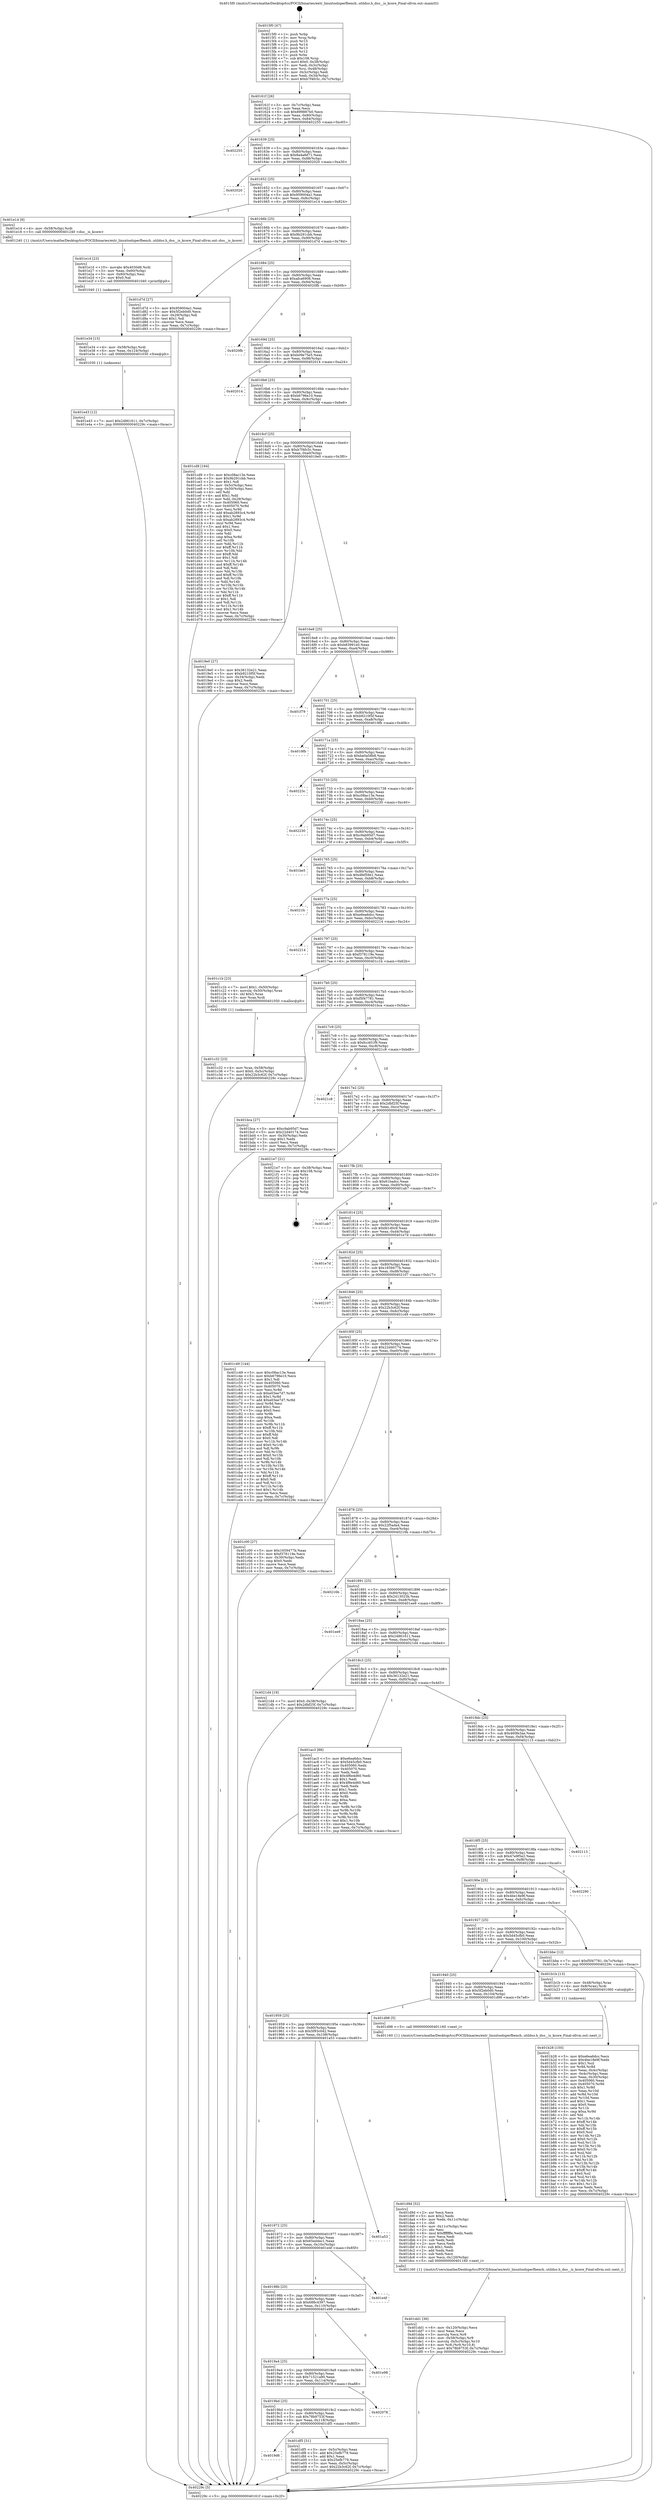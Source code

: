 digraph "0x4015f0" {
  label = "0x4015f0 (/mnt/c/Users/mathe/Desktop/tcc/POCII/binaries/extr_linuxtoolsperfbench..utildso.h_dso__is_kcore_Final-ollvm.out::main(0))"
  labelloc = "t"
  node[shape=record]

  Entry [label="",width=0.3,height=0.3,shape=circle,fillcolor=black,style=filled]
  "0x40161f" [label="{
     0x40161f [26]\l
     | [instrs]\l
     &nbsp;&nbsp;0x40161f \<+3\>: mov -0x7c(%rbp),%eax\l
     &nbsp;&nbsp;0x401622 \<+2\>: mov %eax,%ecx\l
     &nbsp;&nbsp;0x401624 \<+6\>: sub $0x899887b0,%ecx\l
     &nbsp;&nbsp;0x40162a \<+3\>: mov %eax,-0x80(%rbp)\l
     &nbsp;&nbsp;0x40162d \<+6\>: mov %ecx,-0x84(%rbp)\l
     &nbsp;&nbsp;0x401633 \<+6\>: je 0000000000402255 \<main+0xc65\>\l
  }"]
  "0x402255" [label="{
     0x402255\l
  }", style=dashed]
  "0x401639" [label="{
     0x401639 [25]\l
     | [instrs]\l
     &nbsp;&nbsp;0x401639 \<+5\>: jmp 000000000040163e \<main+0x4e\>\l
     &nbsp;&nbsp;0x40163e \<+3\>: mov -0x80(%rbp),%eax\l
     &nbsp;&nbsp;0x401641 \<+5\>: sub $0x8a4a8d71,%eax\l
     &nbsp;&nbsp;0x401646 \<+6\>: mov %eax,-0x88(%rbp)\l
     &nbsp;&nbsp;0x40164c \<+6\>: je 0000000000402020 \<main+0xa30\>\l
  }"]
  Exit [label="",width=0.3,height=0.3,shape=circle,fillcolor=black,style=filled,peripheries=2]
  "0x402020" [label="{
     0x402020\l
  }", style=dashed]
  "0x401652" [label="{
     0x401652 [25]\l
     | [instrs]\l
     &nbsp;&nbsp;0x401652 \<+5\>: jmp 0000000000401657 \<main+0x67\>\l
     &nbsp;&nbsp;0x401657 \<+3\>: mov -0x80(%rbp),%eax\l
     &nbsp;&nbsp;0x40165a \<+5\>: sub $0x959004a1,%eax\l
     &nbsp;&nbsp;0x40165f \<+6\>: mov %eax,-0x8c(%rbp)\l
     &nbsp;&nbsp;0x401665 \<+6\>: je 0000000000401e14 \<main+0x824\>\l
  }"]
  "0x401e43" [label="{
     0x401e43 [12]\l
     | [instrs]\l
     &nbsp;&nbsp;0x401e43 \<+7\>: movl $0x24861611,-0x7c(%rbp)\l
     &nbsp;&nbsp;0x401e4a \<+5\>: jmp 000000000040229c \<main+0xcac\>\l
  }"]
  "0x401e14" [label="{
     0x401e14 [9]\l
     | [instrs]\l
     &nbsp;&nbsp;0x401e14 \<+4\>: mov -0x58(%rbp),%rdi\l
     &nbsp;&nbsp;0x401e18 \<+5\>: call 0000000000401240 \<dso__is_kcore\>\l
     | [calls]\l
     &nbsp;&nbsp;0x401240 \{1\} (/mnt/c/Users/mathe/Desktop/tcc/POCII/binaries/extr_linuxtoolsperfbench..utildso.h_dso__is_kcore_Final-ollvm.out::dso__is_kcore)\l
  }"]
  "0x40166b" [label="{
     0x40166b [25]\l
     | [instrs]\l
     &nbsp;&nbsp;0x40166b \<+5\>: jmp 0000000000401670 \<main+0x80\>\l
     &nbsp;&nbsp;0x401670 \<+3\>: mov -0x80(%rbp),%eax\l
     &nbsp;&nbsp;0x401673 \<+5\>: sub $0x9b291cbb,%eax\l
     &nbsp;&nbsp;0x401678 \<+6\>: mov %eax,-0x90(%rbp)\l
     &nbsp;&nbsp;0x40167e \<+6\>: je 0000000000401d7d \<main+0x78d\>\l
  }"]
  "0x401e34" [label="{
     0x401e34 [15]\l
     | [instrs]\l
     &nbsp;&nbsp;0x401e34 \<+4\>: mov -0x58(%rbp),%rdi\l
     &nbsp;&nbsp;0x401e38 \<+6\>: mov %eax,-0x124(%rbp)\l
     &nbsp;&nbsp;0x401e3e \<+5\>: call 0000000000401030 \<free@plt\>\l
     | [calls]\l
     &nbsp;&nbsp;0x401030 \{1\} (unknown)\l
  }"]
  "0x401d7d" [label="{
     0x401d7d [27]\l
     | [instrs]\l
     &nbsp;&nbsp;0x401d7d \<+5\>: mov $0x959004a1,%eax\l
     &nbsp;&nbsp;0x401d82 \<+5\>: mov $0x5f2eb0d0,%ecx\l
     &nbsp;&nbsp;0x401d87 \<+3\>: mov -0x29(%rbp),%dl\l
     &nbsp;&nbsp;0x401d8a \<+3\>: test $0x1,%dl\l
     &nbsp;&nbsp;0x401d8d \<+3\>: cmovne %ecx,%eax\l
     &nbsp;&nbsp;0x401d90 \<+3\>: mov %eax,-0x7c(%rbp)\l
     &nbsp;&nbsp;0x401d93 \<+5\>: jmp 000000000040229c \<main+0xcac\>\l
  }"]
  "0x401684" [label="{
     0x401684 [25]\l
     | [instrs]\l
     &nbsp;&nbsp;0x401684 \<+5\>: jmp 0000000000401689 \<main+0x99\>\l
     &nbsp;&nbsp;0x401689 \<+3\>: mov -0x80(%rbp),%eax\l
     &nbsp;&nbsp;0x40168c \<+5\>: sub $0xafca6908,%eax\l
     &nbsp;&nbsp;0x401691 \<+6\>: mov %eax,-0x94(%rbp)\l
     &nbsp;&nbsp;0x401697 \<+6\>: je 00000000004020fb \<main+0xb0b\>\l
  }"]
  "0x401e1d" [label="{
     0x401e1d [23]\l
     | [instrs]\l
     &nbsp;&nbsp;0x401e1d \<+10\>: movabs $0x4030d6,%rdi\l
     &nbsp;&nbsp;0x401e27 \<+3\>: mov %eax,-0x60(%rbp)\l
     &nbsp;&nbsp;0x401e2a \<+3\>: mov -0x60(%rbp),%esi\l
     &nbsp;&nbsp;0x401e2d \<+2\>: mov $0x0,%al\l
     &nbsp;&nbsp;0x401e2f \<+5\>: call 0000000000401040 \<printf@plt\>\l
     | [calls]\l
     &nbsp;&nbsp;0x401040 \{1\} (unknown)\l
  }"]
  "0x4020fb" [label="{
     0x4020fb\l
  }", style=dashed]
  "0x40169d" [label="{
     0x40169d [25]\l
     | [instrs]\l
     &nbsp;&nbsp;0x40169d \<+5\>: jmp 00000000004016a2 \<main+0xb2\>\l
     &nbsp;&nbsp;0x4016a2 \<+3\>: mov -0x80(%rbp),%eax\l
     &nbsp;&nbsp;0x4016a5 \<+5\>: sub $0xb09e75e5,%eax\l
     &nbsp;&nbsp;0x4016aa \<+6\>: mov %eax,-0x98(%rbp)\l
     &nbsp;&nbsp;0x4016b0 \<+6\>: je 0000000000402014 \<main+0xa24\>\l
  }"]
  "0x4019d6" [label="{
     0x4019d6\l
  }", style=dashed]
  "0x402014" [label="{
     0x402014\l
  }", style=dashed]
  "0x4016b6" [label="{
     0x4016b6 [25]\l
     | [instrs]\l
     &nbsp;&nbsp;0x4016b6 \<+5\>: jmp 00000000004016bb \<main+0xcb\>\l
     &nbsp;&nbsp;0x4016bb \<+3\>: mov -0x80(%rbp),%eax\l
     &nbsp;&nbsp;0x4016be \<+5\>: sub $0xb6796e10,%eax\l
     &nbsp;&nbsp;0x4016c3 \<+6\>: mov %eax,-0x9c(%rbp)\l
     &nbsp;&nbsp;0x4016c9 \<+6\>: je 0000000000401cd9 \<main+0x6e9\>\l
  }"]
  "0x401df5" [label="{
     0x401df5 [31]\l
     | [instrs]\l
     &nbsp;&nbsp;0x401df5 \<+3\>: mov -0x5c(%rbp),%eax\l
     &nbsp;&nbsp;0x401df8 \<+5\>: add $0x25efb779,%eax\l
     &nbsp;&nbsp;0x401dfd \<+3\>: add $0x1,%eax\l
     &nbsp;&nbsp;0x401e00 \<+5\>: sub $0x25efb779,%eax\l
     &nbsp;&nbsp;0x401e05 \<+3\>: mov %eax,-0x5c(%rbp)\l
     &nbsp;&nbsp;0x401e08 \<+7\>: movl $0x22b3c62f,-0x7c(%rbp)\l
     &nbsp;&nbsp;0x401e0f \<+5\>: jmp 000000000040229c \<main+0xcac\>\l
  }"]
  "0x401cd9" [label="{
     0x401cd9 [164]\l
     | [instrs]\l
     &nbsp;&nbsp;0x401cd9 \<+5\>: mov $0xc08ac13e,%eax\l
     &nbsp;&nbsp;0x401cde \<+5\>: mov $0x9b291cbb,%ecx\l
     &nbsp;&nbsp;0x401ce3 \<+2\>: mov $0x1,%dl\l
     &nbsp;&nbsp;0x401ce5 \<+3\>: mov -0x5c(%rbp),%esi\l
     &nbsp;&nbsp;0x401ce8 \<+3\>: cmp -0x50(%rbp),%esi\l
     &nbsp;&nbsp;0x401ceb \<+4\>: setl %dil\l
     &nbsp;&nbsp;0x401cef \<+4\>: and $0x1,%dil\l
     &nbsp;&nbsp;0x401cf3 \<+4\>: mov %dil,-0x29(%rbp)\l
     &nbsp;&nbsp;0x401cf7 \<+7\>: mov 0x405060,%esi\l
     &nbsp;&nbsp;0x401cfe \<+8\>: mov 0x405070,%r8d\l
     &nbsp;&nbsp;0x401d06 \<+3\>: mov %esi,%r9d\l
     &nbsp;&nbsp;0x401d09 \<+7\>: add $0xab2893c4,%r9d\l
     &nbsp;&nbsp;0x401d10 \<+4\>: sub $0x1,%r9d\l
     &nbsp;&nbsp;0x401d14 \<+7\>: sub $0xab2893c4,%r9d\l
     &nbsp;&nbsp;0x401d1b \<+4\>: imul %r9d,%esi\l
     &nbsp;&nbsp;0x401d1f \<+3\>: and $0x1,%esi\l
     &nbsp;&nbsp;0x401d22 \<+3\>: cmp $0x0,%esi\l
     &nbsp;&nbsp;0x401d25 \<+4\>: sete %dil\l
     &nbsp;&nbsp;0x401d29 \<+4\>: cmp $0xa,%r8d\l
     &nbsp;&nbsp;0x401d2d \<+4\>: setl %r10b\l
     &nbsp;&nbsp;0x401d31 \<+3\>: mov %dil,%r11b\l
     &nbsp;&nbsp;0x401d34 \<+4\>: xor $0xff,%r11b\l
     &nbsp;&nbsp;0x401d38 \<+3\>: mov %r10b,%bl\l
     &nbsp;&nbsp;0x401d3b \<+3\>: xor $0xff,%bl\l
     &nbsp;&nbsp;0x401d3e \<+3\>: xor $0x1,%dl\l
     &nbsp;&nbsp;0x401d41 \<+3\>: mov %r11b,%r14b\l
     &nbsp;&nbsp;0x401d44 \<+4\>: and $0xff,%r14b\l
     &nbsp;&nbsp;0x401d48 \<+3\>: and %dl,%dil\l
     &nbsp;&nbsp;0x401d4b \<+3\>: mov %bl,%r15b\l
     &nbsp;&nbsp;0x401d4e \<+4\>: and $0xff,%r15b\l
     &nbsp;&nbsp;0x401d52 \<+3\>: and %dl,%r10b\l
     &nbsp;&nbsp;0x401d55 \<+3\>: or %dil,%r14b\l
     &nbsp;&nbsp;0x401d58 \<+3\>: or %r10b,%r15b\l
     &nbsp;&nbsp;0x401d5b \<+3\>: xor %r15b,%r14b\l
     &nbsp;&nbsp;0x401d5e \<+3\>: or %bl,%r11b\l
     &nbsp;&nbsp;0x401d61 \<+4\>: xor $0xff,%r11b\l
     &nbsp;&nbsp;0x401d65 \<+3\>: or $0x1,%dl\l
     &nbsp;&nbsp;0x401d68 \<+3\>: and %dl,%r11b\l
     &nbsp;&nbsp;0x401d6b \<+3\>: or %r11b,%r14b\l
     &nbsp;&nbsp;0x401d6e \<+4\>: test $0x1,%r14b\l
     &nbsp;&nbsp;0x401d72 \<+3\>: cmovne %ecx,%eax\l
     &nbsp;&nbsp;0x401d75 \<+3\>: mov %eax,-0x7c(%rbp)\l
     &nbsp;&nbsp;0x401d78 \<+5\>: jmp 000000000040229c \<main+0xcac\>\l
  }"]
  "0x4016cf" [label="{
     0x4016cf [25]\l
     | [instrs]\l
     &nbsp;&nbsp;0x4016cf \<+5\>: jmp 00000000004016d4 \<main+0xe4\>\l
     &nbsp;&nbsp;0x4016d4 \<+3\>: mov -0x80(%rbp),%eax\l
     &nbsp;&nbsp;0x4016d7 \<+5\>: sub $0xb7f4fc5c,%eax\l
     &nbsp;&nbsp;0x4016dc \<+6\>: mov %eax,-0xa0(%rbp)\l
     &nbsp;&nbsp;0x4016e2 \<+6\>: je 00000000004019e0 \<main+0x3f0\>\l
  }"]
  "0x4019bd" [label="{
     0x4019bd [25]\l
     | [instrs]\l
     &nbsp;&nbsp;0x4019bd \<+5\>: jmp 00000000004019c2 \<main+0x3d2\>\l
     &nbsp;&nbsp;0x4019c2 \<+3\>: mov -0x80(%rbp),%eax\l
     &nbsp;&nbsp;0x4019c5 \<+5\>: sub $0x78b9753f,%eax\l
     &nbsp;&nbsp;0x4019ca \<+6\>: mov %eax,-0x118(%rbp)\l
     &nbsp;&nbsp;0x4019d0 \<+6\>: je 0000000000401df5 \<main+0x805\>\l
  }"]
  "0x4019e0" [label="{
     0x4019e0 [27]\l
     | [instrs]\l
     &nbsp;&nbsp;0x4019e0 \<+5\>: mov $0x36132e21,%eax\l
     &nbsp;&nbsp;0x4019e5 \<+5\>: mov $0xb9210f5f,%ecx\l
     &nbsp;&nbsp;0x4019ea \<+3\>: mov -0x34(%rbp),%edx\l
     &nbsp;&nbsp;0x4019ed \<+3\>: cmp $0x2,%edx\l
     &nbsp;&nbsp;0x4019f0 \<+3\>: cmovne %ecx,%eax\l
     &nbsp;&nbsp;0x4019f3 \<+3\>: mov %eax,-0x7c(%rbp)\l
     &nbsp;&nbsp;0x4019f6 \<+5\>: jmp 000000000040229c \<main+0xcac\>\l
  }"]
  "0x4016e8" [label="{
     0x4016e8 [25]\l
     | [instrs]\l
     &nbsp;&nbsp;0x4016e8 \<+5\>: jmp 00000000004016ed \<main+0xfd\>\l
     &nbsp;&nbsp;0x4016ed \<+3\>: mov -0x80(%rbp),%eax\l
     &nbsp;&nbsp;0x4016f0 \<+5\>: sub $0xb83991e0,%eax\l
     &nbsp;&nbsp;0x4016f5 \<+6\>: mov %eax,-0xa4(%rbp)\l
     &nbsp;&nbsp;0x4016fb \<+6\>: je 0000000000401f79 \<main+0x989\>\l
  }"]
  "0x40229c" [label="{
     0x40229c [5]\l
     | [instrs]\l
     &nbsp;&nbsp;0x40229c \<+5\>: jmp 000000000040161f \<main+0x2f\>\l
  }"]
  "0x4015f0" [label="{
     0x4015f0 [47]\l
     | [instrs]\l
     &nbsp;&nbsp;0x4015f0 \<+1\>: push %rbp\l
     &nbsp;&nbsp;0x4015f1 \<+3\>: mov %rsp,%rbp\l
     &nbsp;&nbsp;0x4015f4 \<+2\>: push %r15\l
     &nbsp;&nbsp;0x4015f6 \<+2\>: push %r14\l
     &nbsp;&nbsp;0x4015f8 \<+2\>: push %r13\l
     &nbsp;&nbsp;0x4015fa \<+2\>: push %r12\l
     &nbsp;&nbsp;0x4015fc \<+1\>: push %rbx\l
     &nbsp;&nbsp;0x4015fd \<+7\>: sub $0x108,%rsp\l
     &nbsp;&nbsp;0x401604 \<+7\>: movl $0x0,-0x38(%rbp)\l
     &nbsp;&nbsp;0x40160b \<+3\>: mov %edi,-0x3c(%rbp)\l
     &nbsp;&nbsp;0x40160e \<+4\>: mov %rsi,-0x48(%rbp)\l
     &nbsp;&nbsp;0x401612 \<+3\>: mov -0x3c(%rbp),%edi\l
     &nbsp;&nbsp;0x401615 \<+3\>: mov %edi,-0x34(%rbp)\l
     &nbsp;&nbsp;0x401618 \<+7\>: movl $0xb7f4fc5c,-0x7c(%rbp)\l
  }"]
  "0x402078" [label="{
     0x402078\l
  }", style=dashed]
  "0x401f79" [label="{
     0x401f79\l
  }", style=dashed]
  "0x401701" [label="{
     0x401701 [25]\l
     | [instrs]\l
     &nbsp;&nbsp;0x401701 \<+5\>: jmp 0000000000401706 \<main+0x116\>\l
     &nbsp;&nbsp;0x401706 \<+3\>: mov -0x80(%rbp),%eax\l
     &nbsp;&nbsp;0x401709 \<+5\>: sub $0xb9210f5f,%eax\l
     &nbsp;&nbsp;0x40170e \<+6\>: mov %eax,-0xa8(%rbp)\l
     &nbsp;&nbsp;0x401714 \<+6\>: je 00000000004019fb \<main+0x40b\>\l
  }"]
  "0x4019a4" [label="{
     0x4019a4 [25]\l
     | [instrs]\l
     &nbsp;&nbsp;0x4019a4 \<+5\>: jmp 00000000004019a9 \<main+0x3b9\>\l
     &nbsp;&nbsp;0x4019a9 \<+3\>: mov -0x80(%rbp),%eax\l
     &nbsp;&nbsp;0x4019ac \<+5\>: sub $0x71521a90,%eax\l
     &nbsp;&nbsp;0x4019b1 \<+6\>: mov %eax,-0x114(%rbp)\l
     &nbsp;&nbsp;0x4019b7 \<+6\>: je 0000000000402078 \<main+0xa88\>\l
  }"]
  "0x4019fb" [label="{
     0x4019fb\l
  }", style=dashed]
  "0x40171a" [label="{
     0x40171a [25]\l
     | [instrs]\l
     &nbsp;&nbsp;0x40171a \<+5\>: jmp 000000000040171f \<main+0x12f\>\l
     &nbsp;&nbsp;0x40171f \<+3\>: mov -0x80(%rbp),%eax\l
     &nbsp;&nbsp;0x401722 \<+5\>: sub $0xbe0a58b8,%eax\l
     &nbsp;&nbsp;0x401727 \<+6\>: mov %eax,-0xac(%rbp)\l
     &nbsp;&nbsp;0x40172d \<+6\>: je 000000000040223c \<main+0xc4c\>\l
  }"]
  "0x401e98" [label="{
     0x401e98\l
  }", style=dashed]
  "0x40223c" [label="{
     0x40223c\l
  }", style=dashed]
  "0x401733" [label="{
     0x401733 [25]\l
     | [instrs]\l
     &nbsp;&nbsp;0x401733 \<+5\>: jmp 0000000000401738 \<main+0x148\>\l
     &nbsp;&nbsp;0x401738 \<+3\>: mov -0x80(%rbp),%eax\l
     &nbsp;&nbsp;0x40173b \<+5\>: sub $0xc08ac13e,%eax\l
     &nbsp;&nbsp;0x401740 \<+6\>: mov %eax,-0xb0(%rbp)\l
     &nbsp;&nbsp;0x401746 \<+6\>: je 0000000000402230 \<main+0xc40\>\l
  }"]
  "0x40198b" [label="{
     0x40198b [25]\l
     | [instrs]\l
     &nbsp;&nbsp;0x40198b \<+5\>: jmp 0000000000401990 \<main+0x3a0\>\l
     &nbsp;&nbsp;0x401990 \<+3\>: mov -0x80(%rbp),%eax\l
     &nbsp;&nbsp;0x401993 \<+5\>: sub $0x688c4397,%eax\l
     &nbsp;&nbsp;0x401998 \<+6\>: mov %eax,-0x110(%rbp)\l
     &nbsp;&nbsp;0x40199e \<+6\>: je 0000000000401e98 \<main+0x8a8\>\l
  }"]
  "0x402230" [label="{
     0x402230\l
  }", style=dashed]
  "0x40174c" [label="{
     0x40174c [25]\l
     | [instrs]\l
     &nbsp;&nbsp;0x40174c \<+5\>: jmp 0000000000401751 \<main+0x161\>\l
     &nbsp;&nbsp;0x401751 \<+3\>: mov -0x80(%rbp),%eax\l
     &nbsp;&nbsp;0x401754 \<+5\>: sub $0xc9ab95d7,%eax\l
     &nbsp;&nbsp;0x401759 \<+6\>: mov %eax,-0xb4(%rbp)\l
     &nbsp;&nbsp;0x40175f \<+6\>: je 0000000000401be5 \<main+0x5f5\>\l
  }"]
  "0x401e4f" [label="{
     0x401e4f\l
  }", style=dashed]
  "0x401be5" [label="{
     0x401be5\l
  }", style=dashed]
  "0x401765" [label="{
     0x401765 [25]\l
     | [instrs]\l
     &nbsp;&nbsp;0x401765 \<+5\>: jmp 000000000040176a \<main+0x17a\>\l
     &nbsp;&nbsp;0x40176a \<+3\>: mov -0x80(%rbp),%eax\l
     &nbsp;&nbsp;0x40176d \<+5\>: sub $0xdfef59e1,%eax\l
     &nbsp;&nbsp;0x401772 \<+6\>: mov %eax,-0xb8(%rbp)\l
     &nbsp;&nbsp;0x401778 \<+6\>: je 00000000004021fc \<main+0xc0c\>\l
  }"]
  "0x401972" [label="{
     0x401972 [25]\l
     | [instrs]\l
     &nbsp;&nbsp;0x401972 \<+5\>: jmp 0000000000401977 \<main+0x387\>\l
     &nbsp;&nbsp;0x401977 \<+3\>: mov -0x80(%rbp),%eax\l
     &nbsp;&nbsp;0x40197a \<+5\>: sub $0x65ed4ec1,%eax\l
     &nbsp;&nbsp;0x40197f \<+6\>: mov %eax,-0x10c(%rbp)\l
     &nbsp;&nbsp;0x401985 \<+6\>: je 0000000000401e4f \<main+0x85f\>\l
  }"]
  "0x4021fc" [label="{
     0x4021fc\l
  }", style=dashed]
  "0x40177e" [label="{
     0x40177e [25]\l
     | [instrs]\l
     &nbsp;&nbsp;0x40177e \<+5\>: jmp 0000000000401783 \<main+0x193\>\l
     &nbsp;&nbsp;0x401783 \<+3\>: mov -0x80(%rbp),%eax\l
     &nbsp;&nbsp;0x401786 \<+5\>: sub $0xe6ea6dcc,%eax\l
     &nbsp;&nbsp;0x40178b \<+6\>: mov %eax,-0xbc(%rbp)\l
     &nbsp;&nbsp;0x401791 \<+6\>: je 0000000000402214 \<main+0xc24\>\l
  }"]
  "0x401a53" [label="{
     0x401a53\l
  }", style=dashed]
  "0x402214" [label="{
     0x402214\l
  }", style=dashed]
  "0x401797" [label="{
     0x401797 [25]\l
     | [instrs]\l
     &nbsp;&nbsp;0x401797 \<+5\>: jmp 000000000040179c \<main+0x1ac\>\l
     &nbsp;&nbsp;0x40179c \<+3\>: mov -0x80(%rbp),%eax\l
     &nbsp;&nbsp;0x40179f \<+5\>: sub $0xf378119e,%eax\l
     &nbsp;&nbsp;0x4017a4 \<+6\>: mov %eax,-0xc0(%rbp)\l
     &nbsp;&nbsp;0x4017aa \<+6\>: je 0000000000401c1b \<main+0x62b\>\l
  }"]
  "0x401dd1" [label="{
     0x401dd1 [36]\l
     | [instrs]\l
     &nbsp;&nbsp;0x401dd1 \<+6\>: mov -0x120(%rbp),%ecx\l
     &nbsp;&nbsp;0x401dd7 \<+3\>: imul %eax,%ecx\l
     &nbsp;&nbsp;0x401dda \<+3\>: movslq %ecx,%r8\l
     &nbsp;&nbsp;0x401ddd \<+4\>: mov -0x58(%rbp),%r9\l
     &nbsp;&nbsp;0x401de1 \<+4\>: movslq -0x5c(%rbp),%r10\l
     &nbsp;&nbsp;0x401de5 \<+4\>: mov %r8,(%r9,%r10,8)\l
     &nbsp;&nbsp;0x401de9 \<+7\>: movl $0x78b9753f,-0x7c(%rbp)\l
     &nbsp;&nbsp;0x401df0 \<+5\>: jmp 000000000040229c \<main+0xcac\>\l
  }"]
  "0x401c1b" [label="{
     0x401c1b [23]\l
     | [instrs]\l
     &nbsp;&nbsp;0x401c1b \<+7\>: movl $0x1,-0x50(%rbp)\l
     &nbsp;&nbsp;0x401c22 \<+4\>: movslq -0x50(%rbp),%rax\l
     &nbsp;&nbsp;0x401c26 \<+4\>: shl $0x3,%rax\l
     &nbsp;&nbsp;0x401c2a \<+3\>: mov %rax,%rdi\l
     &nbsp;&nbsp;0x401c2d \<+5\>: call 0000000000401050 \<malloc@plt\>\l
     | [calls]\l
     &nbsp;&nbsp;0x401050 \{1\} (unknown)\l
  }"]
  "0x4017b0" [label="{
     0x4017b0 [25]\l
     | [instrs]\l
     &nbsp;&nbsp;0x4017b0 \<+5\>: jmp 00000000004017b5 \<main+0x1c5\>\l
     &nbsp;&nbsp;0x4017b5 \<+3\>: mov -0x80(%rbp),%eax\l
     &nbsp;&nbsp;0x4017b8 \<+5\>: sub $0xf5f47781,%eax\l
     &nbsp;&nbsp;0x4017bd \<+6\>: mov %eax,-0xc4(%rbp)\l
     &nbsp;&nbsp;0x4017c3 \<+6\>: je 0000000000401bca \<main+0x5da\>\l
  }"]
  "0x401d9d" [label="{
     0x401d9d [52]\l
     | [instrs]\l
     &nbsp;&nbsp;0x401d9d \<+2\>: xor %ecx,%ecx\l
     &nbsp;&nbsp;0x401d9f \<+5\>: mov $0x2,%edx\l
     &nbsp;&nbsp;0x401da4 \<+6\>: mov %edx,-0x11c(%rbp)\l
     &nbsp;&nbsp;0x401daa \<+1\>: cltd\l
     &nbsp;&nbsp;0x401dab \<+6\>: mov -0x11c(%rbp),%esi\l
     &nbsp;&nbsp;0x401db1 \<+2\>: idiv %esi\l
     &nbsp;&nbsp;0x401db3 \<+6\>: imul $0xfffffffe,%edx,%edx\l
     &nbsp;&nbsp;0x401db9 \<+2\>: mov %ecx,%edi\l
     &nbsp;&nbsp;0x401dbb \<+2\>: sub %edx,%edi\l
     &nbsp;&nbsp;0x401dbd \<+2\>: mov %ecx,%edx\l
     &nbsp;&nbsp;0x401dbf \<+3\>: sub $0x1,%edx\l
     &nbsp;&nbsp;0x401dc2 \<+2\>: add %edx,%edi\l
     &nbsp;&nbsp;0x401dc4 \<+2\>: sub %edi,%ecx\l
     &nbsp;&nbsp;0x401dc6 \<+6\>: mov %ecx,-0x120(%rbp)\l
     &nbsp;&nbsp;0x401dcc \<+5\>: call 0000000000401160 \<next_i\>\l
     | [calls]\l
     &nbsp;&nbsp;0x401160 \{1\} (/mnt/c/Users/mathe/Desktop/tcc/POCII/binaries/extr_linuxtoolsperfbench..utildso.h_dso__is_kcore_Final-ollvm.out::next_i)\l
  }"]
  "0x401bca" [label="{
     0x401bca [27]\l
     | [instrs]\l
     &nbsp;&nbsp;0x401bca \<+5\>: mov $0xc9ab95d7,%eax\l
     &nbsp;&nbsp;0x401bcf \<+5\>: mov $0x22d40174,%ecx\l
     &nbsp;&nbsp;0x401bd4 \<+3\>: mov -0x30(%rbp),%edx\l
     &nbsp;&nbsp;0x401bd7 \<+3\>: cmp $0x1,%edx\l
     &nbsp;&nbsp;0x401bda \<+3\>: cmovl %ecx,%eax\l
     &nbsp;&nbsp;0x401bdd \<+3\>: mov %eax,-0x7c(%rbp)\l
     &nbsp;&nbsp;0x401be0 \<+5\>: jmp 000000000040229c \<main+0xcac\>\l
  }"]
  "0x4017c9" [label="{
     0x4017c9 [25]\l
     | [instrs]\l
     &nbsp;&nbsp;0x4017c9 \<+5\>: jmp 00000000004017ce \<main+0x1de\>\l
     &nbsp;&nbsp;0x4017ce \<+3\>: mov -0x80(%rbp),%eax\l
     &nbsp;&nbsp;0x4017d1 \<+5\>: sub $0xfcc401f9,%eax\l
     &nbsp;&nbsp;0x4017d6 \<+6\>: mov %eax,-0xc8(%rbp)\l
     &nbsp;&nbsp;0x4017dc \<+6\>: je 00000000004021c8 \<main+0xbd8\>\l
  }"]
  "0x401959" [label="{
     0x401959 [25]\l
     | [instrs]\l
     &nbsp;&nbsp;0x401959 \<+5\>: jmp 000000000040195e \<main+0x36e\>\l
     &nbsp;&nbsp;0x40195e \<+3\>: mov -0x80(%rbp),%eax\l
     &nbsp;&nbsp;0x401961 \<+5\>: sub $0x5f93c042,%eax\l
     &nbsp;&nbsp;0x401966 \<+6\>: mov %eax,-0x108(%rbp)\l
     &nbsp;&nbsp;0x40196c \<+6\>: je 0000000000401a53 \<main+0x463\>\l
  }"]
  "0x4021c8" [label="{
     0x4021c8\l
  }", style=dashed]
  "0x4017e2" [label="{
     0x4017e2 [25]\l
     | [instrs]\l
     &nbsp;&nbsp;0x4017e2 \<+5\>: jmp 00000000004017e7 \<main+0x1f7\>\l
     &nbsp;&nbsp;0x4017e7 \<+3\>: mov -0x80(%rbp),%eax\l
     &nbsp;&nbsp;0x4017ea \<+5\>: sub $0x2dbf25f,%eax\l
     &nbsp;&nbsp;0x4017ef \<+6\>: mov %eax,-0xcc(%rbp)\l
     &nbsp;&nbsp;0x4017f5 \<+6\>: je 00000000004021e7 \<main+0xbf7\>\l
  }"]
  "0x401d98" [label="{
     0x401d98 [5]\l
     | [instrs]\l
     &nbsp;&nbsp;0x401d98 \<+5\>: call 0000000000401160 \<next_i\>\l
     | [calls]\l
     &nbsp;&nbsp;0x401160 \{1\} (/mnt/c/Users/mathe/Desktop/tcc/POCII/binaries/extr_linuxtoolsperfbench..utildso.h_dso__is_kcore_Final-ollvm.out::next_i)\l
  }"]
  "0x4021e7" [label="{
     0x4021e7 [21]\l
     | [instrs]\l
     &nbsp;&nbsp;0x4021e7 \<+3\>: mov -0x38(%rbp),%eax\l
     &nbsp;&nbsp;0x4021ea \<+7\>: add $0x108,%rsp\l
     &nbsp;&nbsp;0x4021f1 \<+1\>: pop %rbx\l
     &nbsp;&nbsp;0x4021f2 \<+2\>: pop %r12\l
     &nbsp;&nbsp;0x4021f4 \<+2\>: pop %r13\l
     &nbsp;&nbsp;0x4021f6 \<+2\>: pop %r14\l
     &nbsp;&nbsp;0x4021f8 \<+2\>: pop %r15\l
     &nbsp;&nbsp;0x4021fa \<+1\>: pop %rbp\l
     &nbsp;&nbsp;0x4021fb \<+1\>: ret\l
  }"]
  "0x4017fb" [label="{
     0x4017fb [25]\l
     | [instrs]\l
     &nbsp;&nbsp;0x4017fb \<+5\>: jmp 0000000000401800 \<main+0x210\>\l
     &nbsp;&nbsp;0x401800 \<+3\>: mov -0x80(%rbp),%eax\l
     &nbsp;&nbsp;0x401803 \<+5\>: sub $0x61badcc,%eax\l
     &nbsp;&nbsp;0x401808 \<+6\>: mov %eax,-0xd0(%rbp)\l
     &nbsp;&nbsp;0x40180e \<+6\>: je 0000000000401ab7 \<main+0x4c7\>\l
  }"]
  "0x401c32" [label="{
     0x401c32 [23]\l
     | [instrs]\l
     &nbsp;&nbsp;0x401c32 \<+4\>: mov %rax,-0x58(%rbp)\l
     &nbsp;&nbsp;0x401c36 \<+7\>: movl $0x0,-0x5c(%rbp)\l
     &nbsp;&nbsp;0x401c3d \<+7\>: movl $0x22b3c62f,-0x7c(%rbp)\l
     &nbsp;&nbsp;0x401c44 \<+5\>: jmp 000000000040229c \<main+0xcac\>\l
  }"]
  "0x401ab7" [label="{
     0x401ab7\l
  }", style=dashed]
  "0x401814" [label="{
     0x401814 [25]\l
     | [instrs]\l
     &nbsp;&nbsp;0x401814 \<+5\>: jmp 0000000000401819 \<main+0x229\>\l
     &nbsp;&nbsp;0x401819 \<+3\>: mov -0x80(%rbp),%eax\l
     &nbsp;&nbsp;0x40181c \<+5\>: sub $0xfd1d0c9,%eax\l
     &nbsp;&nbsp;0x401821 \<+6\>: mov %eax,-0xd4(%rbp)\l
     &nbsp;&nbsp;0x401827 \<+6\>: je 0000000000401e7d \<main+0x88d\>\l
  }"]
  "0x401b28" [label="{
     0x401b28 [150]\l
     | [instrs]\l
     &nbsp;&nbsp;0x401b28 \<+5\>: mov $0xe6ea6dcc,%ecx\l
     &nbsp;&nbsp;0x401b2d \<+5\>: mov $0x4be18e9f,%edx\l
     &nbsp;&nbsp;0x401b32 \<+3\>: mov $0x1,%sil\l
     &nbsp;&nbsp;0x401b35 \<+3\>: xor %r8d,%r8d\l
     &nbsp;&nbsp;0x401b38 \<+3\>: mov %eax,-0x4c(%rbp)\l
     &nbsp;&nbsp;0x401b3b \<+3\>: mov -0x4c(%rbp),%eax\l
     &nbsp;&nbsp;0x401b3e \<+3\>: mov %eax,-0x30(%rbp)\l
     &nbsp;&nbsp;0x401b41 \<+7\>: mov 0x405060,%eax\l
     &nbsp;&nbsp;0x401b48 \<+8\>: mov 0x405070,%r9d\l
     &nbsp;&nbsp;0x401b50 \<+4\>: sub $0x1,%r8d\l
     &nbsp;&nbsp;0x401b54 \<+3\>: mov %eax,%r10d\l
     &nbsp;&nbsp;0x401b57 \<+3\>: add %r8d,%r10d\l
     &nbsp;&nbsp;0x401b5a \<+4\>: imul %r10d,%eax\l
     &nbsp;&nbsp;0x401b5e \<+3\>: and $0x1,%eax\l
     &nbsp;&nbsp;0x401b61 \<+3\>: cmp $0x0,%eax\l
     &nbsp;&nbsp;0x401b64 \<+4\>: sete %r11b\l
     &nbsp;&nbsp;0x401b68 \<+4\>: cmp $0xa,%r9d\l
     &nbsp;&nbsp;0x401b6c \<+3\>: setl %bl\l
     &nbsp;&nbsp;0x401b6f \<+3\>: mov %r11b,%r14b\l
     &nbsp;&nbsp;0x401b72 \<+4\>: xor $0xff,%r14b\l
     &nbsp;&nbsp;0x401b76 \<+3\>: mov %bl,%r15b\l
     &nbsp;&nbsp;0x401b79 \<+4\>: xor $0xff,%r15b\l
     &nbsp;&nbsp;0x401b7d \<+4\>: xor $0x0,%sil\l
     &nbsp;&nbsp;0x401b81 \<+3\>: mov %r14b,%r12b\l
     &nbsp;&nbsp;0x401b84 \<+4\>: and $0x0,%r12b\l
     &nbsp;&nbsp;0x401b88 \<+3\>: and %sil,%r11b\l
     &nbsp;&nbsp;0x401b8b \<+3\>: mov %r15b,%r13b\l
     &nbsp;&nbsp;0x401b8e \<+4\>: and $0x0,%r13b\l
     &nbsp;&nbsp;0x401b92 \<+3\>: and %sil,%bl\l
     &nbsp;&nbsp;0x401b95 \<+3\>: or %r11b,%r12b\l
     &nbsp;&nbsp;0x401b98 \<+3\>: or %bl,%r13b\l
     &nbsp;&nbsp;0x401b9b \<+3\>: xor %r13b,%r12b\l
     &nbsp;&nbsp;0x401b9e \<+3\>: or %r15b,%r14b\l
     &nbsp;&nbsp;0x401ba1 \<+4\>: xor $0xff,%r14b\l
     &nbsp;&nbsp;0x401ba5 \<+4\>: or $0x0,%sil\l
     &nbsp;&nbsp;0x401ba9 \<+3\>: and %sil,%r14b\l
     &nbsp;&nbsp;0x401bac \<+3\>: or %r14b,%r12b\l
     &nbsp;&nbsp;0x401baf \<+4\>: test $0x1,%r12b\l
     &nbsp;&nbsp;0x401bb3 \<+3\>: cmovne %edx,%ecx\l
     &nbsp;&nbsp;0x401bb6 \<+3\>: mov %ecx,-0x7c(%rbp)\l
     &nbsp;&nbsp;0x401bb9 \<+5\>: jmp 000000000040229c \<main+0xcac\>\l
  }"]
  "0x401e7d" [label="{
     0x401e7d\l
  }", style=dashed]
  "0x40182d" [label="{
     0x40182d [25]\l
     | [instrs]\l
     &nbsp;&nbsp;0x40182d \<+5\>: jmp 0000000000401832 \<main+0x242\>\l
     &nbsp;&nbsp;0x401832 \<+3\>: mov -0x80(%rbp),%eax\l
     &nbsp;&nbsp;0x401835 \<+5\>: sub $0x1659477b,%eax\l
     &nbsp;&nbsp;0x40183a \<+6\>: mov %eax,-0xd8(%rbp)\l
     &nbsp;&nbsp;0x401840 \<+6\>: je 0000000000402107 \<main+0xb17\>\l
  }"]
  "0x401940" [label="{
     0x401940 [25]\l
     | [instrs]\l
     &nbsp;&nbsp;0x401940 \<+5\>: jmp 0000000000401945 \<main+0x355\>\l
     &nbsp;&nbsp;0x401945 \<+3\>: mov -0x80(%rbp),%eax\l
     &nbsp;&nbsp;0x401948 \<+5\>: sub $0x5f2eb0d0,%eax\l
     &nbsp;&nbsp;0x40194d \<+6\>: mov %eax,-0x104(%rbp)\l
     &nbsp;&nbsp;0x401953 \<+6\>: je 0000000000401d98 \<main+0x7a8\>\l
  }"]
  "0x402107" [label="{
     0x402107\l
  }", style=dashed]
  "0x401846" [label="{
     0x401846 [25]\l
     | [instrs]\l
     &nbsp;&nbsp;0x401846 \<+5\>: jmp 000000000040184b \<main+0x25b\>\l
     &nbsp;&nbsp;0x40184b \<+3\>: mov -0x80(%rbp),%eax\l
     &nbsp;&nbsp;0x40184e \<+5\>: sub $0x22b3c62f,%eax\l
     &nbsp;&nbsp;0x401853 \<+6\>: mov %eax,-0xdc(%rbp)\l
     &nbsp;&nbsp;0x401859 \<+6\>: je 0000000000401c49 \<main+0x659\>\l
  }"]
  "0x401b1b" [label="{
     0x401b1b [13]\l
     | [instrs]\l
     &nbsp;&nbsp;0x401b1b \<+4\>: mov -0x48(%rbp),%rax\l
     &nbsp;&nbsp;0x401b1f \<+4\>: mov 0x8(%rax),%rdi\l
     &nbsp;&nbsp;0x401b23 \<+5\>: call 0000000000401060 \<atoi@plt\>\l
     | [calls]\l
     &nbsp;&nbsp;0x401060 \{1\} (unknown)\l
  }"]
  "0x401c49" [label="{
     0x401c49 [144]\l
     | [instrs]\l
     &nbsp;&nbsp;0x401c49 \<+5\>: mov $0xc08ac13e,%eax\l
     &nbsp;&nbsp;0x401c4e \<+5\>: mov $0xb6796e10,%ecx\l
     &nbsp;&nbsp;0x401c53 \<+2\>: mov $0x1,%dl\l
     &nbsp;&nbsp;0x401c55 \<+7\>: mov 0x405060,%esi\l
     &nbsp;&nbsp;0x401c5c \<+7\>: mov 0x405070,%edi\l
     &nbsp;&nbsp;0x401c63 \<+3\>: mov %esi,%r8d\l
     &nbsp;&nbsp;0x401c66 \<+7\>: sub $0xe03ee7d7,%r8d\l
     &nbsp;&nbsp;0x401c6d \<+4\>: sub $0x1,%r8d\l
     &nbsp;&nbsp;0x401c71 \<+7\>: add $0xe03ee7d7,%r8d\l
     &nbsp;&nbsp;0x401c78 \<+4\>: imul %r8d,%esi\l
     &nbsp;&nbsp;0x401c7c \<+3\>: and $0x1,%esi\l
     &nbsp;&nbsp;0x401c7f \<+3\>: cmp $0x0,%esi\l
     &nbsp;&nbsp;0x401c82 \<+4\>: sete %r9b\l
     &nbsp;&nbsp;0x401c86 \<+3\>: cmp $0xa,%edi\l
     &nbsp;&nbsp;0x401c89 \<+4\>: setl %r10b\l
     &nbsp;&nbsp;0x401c8d \<+3\>: mov %r9b,%r11b\l
     &nbsp;&nbsp;0x401c90 \<+4\>: xor $0xff,%r11b\l
     &nbsp;&nbsp;0x401c94 \<+3\>: mov %r10b,%bl\l
     &nbsp;&nbsp;0x401c97 \<+3\>: xor $0xff,%bl\l
     &nbsp;&nbsp;0x401c9a \<+3\>: xor $0x0,%dl\l
     &nbsp;&nbsp;0x401c9d \<+3\>: mov %r11b,%r14b\l
     &nbsp;&nbsp;0x401ca0 \<+4\>: and $0x0,%r14b\l
     &nbsp;&nbsp;0x401ca4 \<+3\>: and %dl,%r9b\l
     &nbsp;&nbsp;0x401ca7 \<+3\>: mov %bl,%r15b\l
     &nbsp;&nbsp;0x401caa \<+4\>: and $0x0,%r15b\l
     &nbsp;&nbsp;0x401cae \<+3\>: and %dl,%r10b\l
     &nbsp;&nbsp;0x401cb1 \<+3\>: or %r9b,%r14b\l
     &nbsp;&nbsp;0x401cb4 \<+3\>: or %r10b,%r15b\l
     &nbsp;&nbsp;0x401cb7 \<+3\>: xor %r15b,%r14b\l
     &nbsp;&nbsp;0x401cba \<+3\>: or %bl,%r11b\l
     &nbsp;&nbsp;0x401cbd \<+4\>: xor $0xff,%r11b\l
     &nbsp;&nbsp;0x401cc1 \<+3\>: or $0x0,%dl\l
     &nbsp;&nbsp;0x401cc4 \<+3\>: and %dl,%r11b\l
     &nbsp;&nbsp;0x401cc7 \<+3\>: or %r11b,%r14b\l
     &nbsp;&nbsp;0x401cca \<+4\>: test $0x1,%r14b\l
     &nbsp;&nbsp;0x401cce \<+3\>: cmovne %ecx,%eax\l
     &nbsp;&nbsp;0x401cd1 \<+3\>: mov %eax,-0x7c(%rbp)\l
     &nbsp;&nbsp;0x401cd4 \<+5\>: jmp 000000000040229c \<main+0xcac\>\l
  }"]
  "0x40185f" [label="{
     0x40185f [25]\l
     | [instrs]\l
     &nbsp;&nbsp;0x40185f \<+5\>: jmp 0000000000401864 \<main+0x274\>\l
     &nbsp;&nbsp;0x401864 \<+3\>: mov -0x80(%rbp),%eax\l
     &nbsp;&nbsp;0x401867 \<+5\>: sub $0x22d40174,%eax\l
     &nbsp;&nbsp;0x40186c \<+6\>: mov %eax,-0xe0(%rbp)\l
     &nbsp;&nbsp;0x401872 \<+6\>: je 0000000000401c00 \<main+0x610\>\l
  }"]
  "0x401927" [label="{
     0x401927 [25]\l
     | [instrs]\l
     &nbsp;&nbsp;0x401927 \<+5\>: jmp 000000000040192c \<main+0x33c\>\l
     &nbsp;&nbsp;0x40192c \<+3\>: mov -0x80(%rbp),%eax\l
     &nbsp;&nbsp;0x40192f \<+5\>: sub $0x5d45cfb0,%eax\l
     &nbsp;&nbsp;0x401934 \<+6\>: mov %eax,-0x100(%rbp)\l
     &nbsp;&nbsp;0x40193a \<+6\>: je 0000000000401b1b \<main+0x52b\>\l
  }"]
  "0x401c00" [label="{
     0x401c00 [27]\l
     | [instrs]\l
     &nbsp;&nbsp;0x401c00 \<+5\>: mov $0x1659477b,%eax\l
     &nbsp;&nbsp;0x401c05 \<+5\>: mov $0xf378119e,%ecx\l
     &nbsp;&nbsp;0x401c0a \<+3\>: mov -0x30(%rbp),%edx\l
     &nbsp;&nbsp;0x401c0d \<+3\>: cmp $0x0,%edx\l
     &nbsp;&nbsp;0x401c10 \<+3\>: cmove %ecx,%eax\l
     &nbsp;&nbsp;0x401c13 \<+3\>: mov %eax,-0x7c(%rbp)\l
     &nbsp;&nbsp;0x401c16 \<+5\>: jmp 000000000040229c \<main+0xcac\>\l
  }"]
  "0x401878" [label="{
     0x401878 [25]\l
     | [instrs]\l
     &nbsp;&nbsp;0x401878 \<+5\>: jmp 000000000040187d \<main+0x28d\>\l
     &nbsp;&nbsp;0x40187d \<+3\>: mov -0x80(%rbp),%eax\l
     &nbsp;&nbsp;0x401880 \<+5\>: sub $0x22f5ada4,%eax\l
     &nbsp;&nbsp;0x401885 \<+6\>: mov %eax,-0xe4(%rbp)\l
     &nbsp;&nbsp;0x40188b \<+6\>: je 000000000040216b \<main+0xb7b\>\l
  }"]
  "0x401bbe" [label="{
     0x401bbe [12]\l
     | [instrs]\l
     &nbsp;&nbsp;0x401bbe \<+7\>: movl $0xf5f47781,-0x7c(%rbp)\l
     &nbsp;&nbsp;0x401bc5 \<+5\>: jmp 000000000040229c \<main+0xcac\>\l
  }"]
  "0x40216b" [label="{
     0x40216b\l
  }", style=dashed]
  "0x401891" [label="{
     0x401891 [25]\l
     | [instrs]\l
     &nbsp;&nbsp;0x401891 \<+5\>: jmp 0000000000401896 \<main+0x2a6\>\l
     &nbsp;&nbsp;0x401896 \<+3\>: mov -0x80(%rbp),%eax\l
     &nbsp;&nbsp;0x401899 \<+5\>: sub $0x2413023b,%eax\l
     &nbsp;&nbsp;0x40189e \<+6\>: mov %eax,-0xe8(%rbp)\l
     &nbsp;&nbsp;0x4018a4 \<+6\>: je 0000000000401ee9 \<main+0x8f9\>\l
  }"]
  "0x40190e" [label="{
     0x40190e [25]\l
     | [instrs]\l
     &nbsp;&nbsp;0x40190e \<+5\>: jmp 0000000000401913 \<main+0x323\>\l
     &nbsp;&nbsp;0x401913 \<+3\>: mov -0x80(%rbp),%eax\l
     &nbsp;&nbsp;0x401916 \<+5\>: sub $0x4be18e9f,%eax\l
     &nbsp;&nbsp;0x40191b \<+6\>: mov %eax,-0xfc(%rbp)\l
     &nbsp;&nbsp;0x401921 \<+6\>: je 0000000000401bbe \<main+0x5ce\>\l
  }"]
  "0x401ee9" [label="{
     0x401ee9\l
  }", style=dashed]
  "0x4018aa" [label="{
     0x4018aa [25]\l
     | [instrs]\l
     &nbsp;&nbsp;0x4018aa \<+5\>: jmp 00000000004018af \<main+0x2bf\>\l
     &nbsp;&nbsp;0x4018af \<+3\>: mov -0x80(%rbp),%eax\l
     &nbsp;&nbsp;0x4018b2 \<+5\>: sub $0x24861611,%eax\l
     &nbsp;&nbsp;0x4018b7 \<+6\>: mov %eax,-0xec(%rbp)\l
     &nbsp;&nbsp;0x4018bd \<+6\>: je 00000000004021d4 \<main+0xbe4\>\l
  }"]
  "0x402290" [label="{
     0x402290\l
  }", style=dashed]
  "0x4021d4" [label="{
     0x4021d4 [19]\l
     | [instrs]\l
     &nbsp;&nbsp;0x4021d4 \<+7\>: movl $0x0,-0x38(%rbp)\l
     &nbsp;&nbsp;0x4021db \<+7\>: movl $0x2dbf25f,-0x7c(%rbp)\l
     &nbsp;&nbsp;0x4021e2 \<+5\>: jmp 000000000040229c \<main+0xcac\>\l
  }"]
  "0x4018c3" [label="{
     0x4018c3 [25]\l
     | [instrs]\l
     &nbsp;&nbsp;0x4018c3 \<+5\>: jmp 00000000004018c8 \<main+0x2d8\>\l
     &nbsp;&nbsp;0x4018c8 \<+3\>: mov -0x80(%rbp),%eax\l
     &nbsp;&nbsp;0x4018cb \<+5\>: sub $0x36132e21,%eax\l
     &nbsp;&nbsp;0x4018d0 \<+6\>: mov %eax,-0xf0(%rbp)\l
     &nbsp;&nbsp;0x4018d6 \<+6\>: je 0000000000401ac3 \<main+0x4d3\>\l
  }"]
  "0x4018f5" [label="{
     0x4018f5 [25]\l
     | [instrs]\l
     &nbsp;&nbsp;0x4018f5 \<+5\>: jmp 00000000004018fa \<main+0x30a\>\l
     &nbsp;&nbsp;0x4018fa \<+3\>: mov -0x80(%rbp),%eax\l
     &nbsp;&nbsp;0x4018fd \<+5\>: sub $0x47e9f5e2,%eax\l
     &nbsp;&nbsp;0x401902 \<+6\>: mov %eax,-0xf8(%rbp)\l
     &nbsp;&nbsp;0x401908 \<+6\>: je 0000000000402290 \<main+0xca0\>\l
  }"]
  "0x401ac3" [label="{
     0x401ac3 [88]\l
     | [instrs]\l
     &nbsp;&nbsp;0x401ac3 \<+5\>: mov $0xe6ea6dcc,%eax\l
     &nbsp;&nbsp;0x401ac8 \<+5\>: mov $0x5d45cfb0,%ecx\l
     &nbsp;&nbsp;0x401acd \<+7\>: mov 0x405060,%edx\l
     &nbsp;&nbsp;0x401ad4 \<+7\>: mov 0x405070,%esi\l
     &nbsp;&nbsp;0x401adb \<+2\>: mov %edx,%edi\l
     &nbsp;&nbsp;0x401add \<+6\>: add $0x4f6e4d60,%edi\l
     &nbsp;&nbsp;0x401ae3 \<+3\>: sub $0x1,%edi\l
     &nbsp;&nbsp;0x401ae6 \<+6\>: sub $0x4f6e4d60,%edi\l
     &nbsp;&nbsp;0x401aec \<+3\>: imul %edi,%edx\l
     &nbsp;&nbsp;0x401aef \<+3\>: and $0x1,%edx\l
     &nbsp;&nbsp;0x401af2 \<+3\>: cmp $0x0,%edx\l
     &nbsp;&nbsp;0x401af5 \<+4\>: sete %r8b\l
     &nbsp;&nbsp;0x401af9 \<+3\>: cmp $0xa,%esi\l
     &nbsp;&nbsp;0x401afc \<+4\>: setl %r9b\l
     &nbsp;&nbsp;0x401b00 \<+3\>: mov %r8b,%r10b\l
     &nbsp;&nbsp;0x401b03 \<+3\>: and %r9b,%r10b\l
     &nbsp;&nbsp;0x401b06 \<+3\>: xor %r9b,%r8b\l
     &nbsp;&nbsp;0x401b09 \<+3\>: or %r8b,%r10b\l
     &nbsp;&nbsp;0x401b0c \<+4\>: test $0x1,%r10b\l
     &nbsp;&nbsp;0x401b10 \<+3\>: cmovne %ecx,%eax\l
     &nbsp;&nbsp;0x401b13 \<+3\>: mov %eax,-0x7c(%rbp)\l
     &nbsp;&nbsp;0x401b16 \<+5\>: jmp 000000000040229c \<main+0xcac\>\l
  }"]
  "0x4018dc" [label="{
     0x4018dc [25]\l
     | [instrs]\l
     &nbsp;&nbsp;0x4018dc \<+5\>: jmp 00000000004018e1 \<main+0x2f1\>\l
     &nbsp;&nbsp;0x4018e1 \<+3\>: mov -0x80(%rbp),%eax\l
     &nbsp;&nbsp;0x4018e4 \<+5\>: sub $0x460fe3ae,%eax\l
     &nbsp;&nbsp;0x4018e9 \<+6\>: mov %eax,-0xf4(%rbp)\l
     &nbsp;&nbsp;0x4018ef \<+6\>: je 0000000000402113 \<main+0xb23\>\l
  }"]
  "0x402113" [label="{
     0x402113\l
  }", style=dashed]
  Entry -> "0x4015f0" [label=" 1"]
  "0x40161f" -> "0x402255" [label=" 0"]
  "0x40161f" -> "0x401639" [label=" 18"]
  "0x4021e7" -> Exit [label=" 1"]
  "0x401639" -> "0x402020" [label=" 0"]
  "0x401639" -> "0x401652" [label=" 18"]
  "0x4021d4" -> "0x40229c" [label=" 1"]
  "0x401652" -> "0x401e14" [label=" 1"]
  "0x401652" -> "0x40166b" [label=" 17"]
  "0x401e43" -> "0x40229c" [label=" 1"]
  "0x40166b" -> "0x401d7d" [label=" 2"]
  "0x40166b" -> "0x401684" [label=" 15"]
  "0x401e34" -> "0x401e43" [label=" 1"]
  "0x401684" -> "0x4020fb" [label=" 0"]
  "0x401684" -> "0x40169d" [label=" 15"]
  "0x401e1d" -> "0x401e34" [label=" 1"]
  "0x40169d" -> "0x402014" [label=" 0"]
  "0x40169d" -> "0x4016b6" [label=" 15"]
  "0x401e14" -> "0x401e1d" [label=" 1"]
  "0x4016b6" -> "0x401cd9" [label=" 2"]
  "0x4016b6" -> "0x4016cf" [label=" 13"]
  "0x401df5" -> "0x40229c" [label=" 1"]
  "0x4016cf" -> "0x4019e0" [label=" 1"]
  "0x4016cf" -> "0x4016e8" [label=" 12"]
  "0x4019e0" -> "0x40229c" [label=" 1"]
  "0x4015f0" -> "0x40161f" [label=" 1"]
  "0x40229c" -> "0x40161f" [label=" 17"]
  "0x4019bd" -> "0x401df5" [label=" 1"]
  "0x4016e8" -> "0x401f79" [label=" 0"]
  "0x4016e8" -> "0x401701" [label=" 12"]
  "0x4019bd" -> "0x4019d6" [label=" 0"]
  "0x401701" -> "0x4019fb" [label=" 0"]
  "0x401701" -> "0x40171a" [label=" 12"]
  "0x4019a4" -> "0x402078" [label=" 0"]
  "0x40171a" -> "0x40223c" [label=" 0"]
  "0x40171a" -> "0x401733" [label=" 12"]
  "0x4019a4" -> "0x4019bd" [label=" 1"]
  "0x401733" -> "0x402230" [label=" 0"]
  "0x401733" -> "0x40174c" [label=" 12"]
  "0x40198b" -> "0x401e98" [label=" 0"]
  "0x40174c" -> "0x401be5" [label=" 0"]
  "0x40174c" -> "0x401765" [label=" 12"]
  "0x40198b" -> "0x4019a4" [label=" 1"]
  "0x401765" -> "0x4021fc" [label=" 0"]
  "0x401765" -> "0x40177e" [label=" 12"]
  "0x401972" -> "0x401e4f" [label=" 0"]
  "0x40177e" -> "0x402214" [label=" 0"]
  "0x40177e" -> "0x401797" [label=" 12"]
  "0x401972" -> "0x40198b" [label=" 1"]
  "0x401797" -> "0x401c1b" [label=" 1"]
  "0x401797" -> "0x4017b0" [label=" 11"]
  "0x401959" -> "0x401a53" [label=" 0"]
  "0x4017b0" -> "0x401bca" [label=" 1"]
  "0x4017b0" -> "0x4017c9" [label=" 10"]
  "0x401959" -> "0x401972" [label=" 1"]
  "0x4017c9" -> "0x4021c8" [label=" 0"]
  "0x4017c9" -> "0x4017e2" [label=" 10"]
  "0x401dd1" -> "0x40229c" [label=" 1"]
  "0x4017e2" -> "0x4021e7" [label=" 1"]
  "0x4017e2" -> "0x4017fb" [label=" 9"]
  "0x401d9d" -> "0x401dd1" [label=" 1"]
  "0x4017fb" -> "0x401ab7" [label=" 0"]
  "0x4017fb" -> "0x401814" [label=" 9"]
  "0x401940" -> "0x401959" [label=" 1"]
  "0x401814" -> "0x401e7d" [label=" 0"]
  "0x401814" -> "0x40182d" [label=" 9"]
  "0x401940" -> "0x401d98" [label=" 1"]
  "0x40182d" -> "0x402107" [label=" 0"]
  "0x40182d" -> "0x401846" [label=" 9"]
  "0x401d98" -> "0x401d9d" [label=" 1"]
  "0x401846" -> "0x401c49" [label=" 2"]
  "0x401846" -> "0x40185f" [label=" 7"]
  "0x401d7d" -> "0x40229c" [label=" 2"]
  "0x40185f" -> "0x401c00" [label=" 1"]
  "0x40185f" -> "0x401878" [label=" 6"]
  "0x401c49" -> "0x40229c" [label=" 2"]
  "0x401878" -> "0x40216b" [label=" 0"]
  "0x401878" -> "0x401891" [label=" 6"]
  "0x401c32" -> "0x40229c" [label=" 1"]
  "0x401891" -> "0x401ee9" [label=" 0"]
  "0x401891" -> "0x4018aa" [label=" 6"]
  "0x401c00" -> "0x40229c" [label=" 1"]
  "0x4018aa" -> "0x4021d4" [label=" 1"]
  "0x4018aa" -> "0x4018c3" [label=" 5"]
  "0x401bca" -> "0x40229c" [label=" 1"]
  "0x4018c3" -> "0x401ac3" [label=" 1"]
  "0x4018c3" -> "0x4018dc" [label=" 4"]
  "0x401ac3" -> "0x40229c" [label=" 1"]
  "0x401b28" -> "0x40229c" [label=" 1"]
  "0x4018dc" -> "0x402113" [label=" 0"]
  "0x4018dc" -> "0x4018f5" [label=" 4"]
  "0x401bbe" -> "0x40229c" [label=" 1"]
  "0x4018f5" -> "0x402290" [label=" 0"]
  "0x4018f5" -> "0x40190e" [label=" 4"]
  "0x401c1b" -> "0x401c32" [label=" 1"]
  "0x40190e" -> "0x401bbe" [label=" 1"]
  "0x40190e" -> "0x401927" [label=" 3"]
  "0x401cd9" -> "0x40229c" [label=" 2"]
  "0x401927" -> "0x401b1b" [label=" 1"]
  "0x401927" -> "0x401940" [label=" 2"]
  "0x401b1b" -> "0x401b28" [label=" 1"]
}
